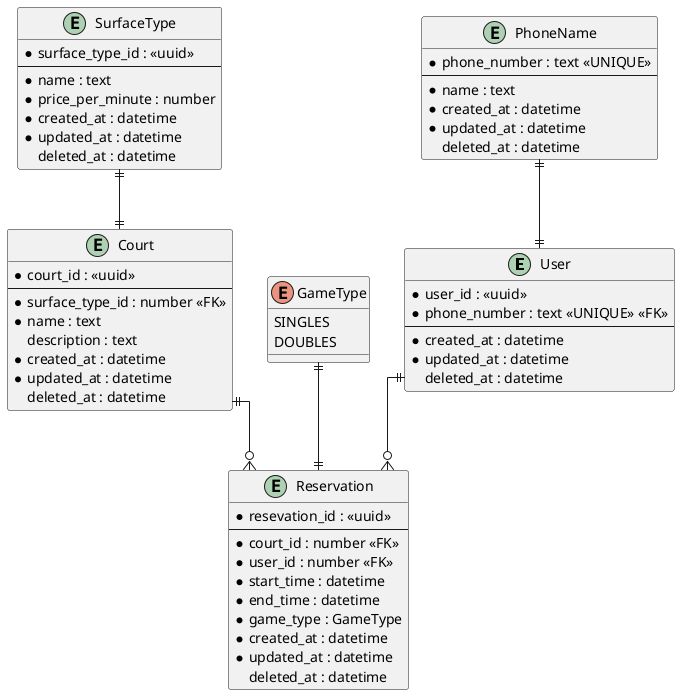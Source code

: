 @startuml
skinparam linetype ortho

entity "User" {
    *user_id : <<uuid>>
    *phone_number : text <<UNIQUE>> <<FK>>
    --
    ' *email : text
    ' *password : text
    *created_at : datetime
    *updated_at : datetime
    deleted_at : datetime
}

entity "PhoneName" {
    *phone_number : text <<UNIQUE>>
    --
    *name : text
    *created_at : datetime
    *updated_at : datetime
    deleted_at : datetime
}

entity "SurfaceType" {
    *surface_type_id : <<uuid>>
    --
    *name : text
    *price_per_minute : number
    *created_at : datetime
    *updated_at : datetime
    deleted_at : datetime
}

entity "Court" {
    *court_id : <<uuid>>
    --
    *surface_type_id : number <<FK>>
    *name : text
    description : text
    *created_at : datetime
    *updated_at : datetime
    deleted_at : datetime
}

' This is actually not implemented as an enum in the database but rather
'   a string field in the Reservation table. I would have liked to use an
'   enum but liquibase has the Check constraint behind a paywall.
enum "GameType" {
    SINGLES
    DOUBLES /' multiplies the price by 1.5 '/
}

entity "Reservation" {
    *resevation_id : <<uuid>>
    --
    *court_id : number <<FK>>
    *user_id : number <<FK>>
    *start_time : datetime
    *end_time : datetime
    *game_type : GameType
    *created_at : datetime
    *updated_at : datetime
    deleted_at : datetime
}

GameType ||--|| Reservation
User ||--o{ Reservation
PhoneName ||--|| User
SurfaceType ||--|| Court
Court ||--o{ Reservation

@enduml
